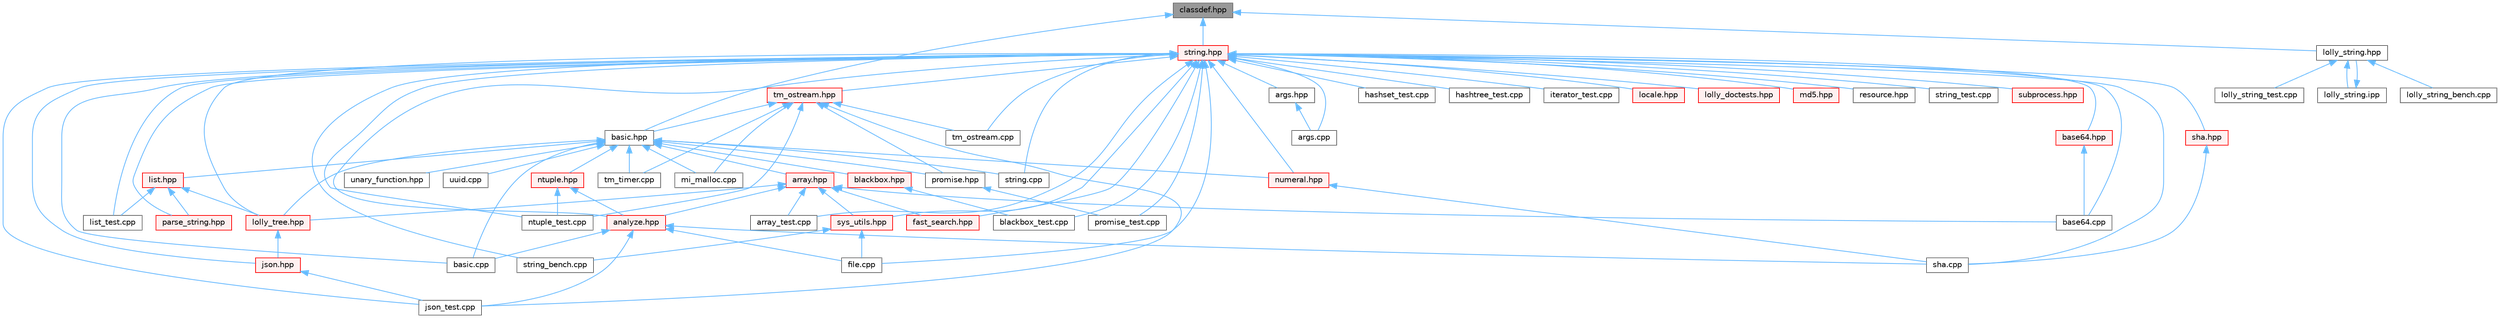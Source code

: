 digraph "classdef.hpp"
{
 // LATEX_PDF_SIZE
  bgcolor="transparent";
  edge [fontname=Helvetica,fontsize=10,labelfontname=Helvetica,labelfontsize=10];
  node [fontname=Helvetica,fontsize=10,shape=box,height=0.2,width=0.4];
  Node1 [id="Node000001",label="classdef.hpp",height=0.2,width=0.4,color="gray40", fillcolor="grey60", style="filled", fontcolor="black",tooltip=" "];
  Node1 -> Node2 [id="edge1_Node000001_Node000002",dir="back",color="steelblue1",style="solid",tooltip=" "];
  Node2 [id="Node000002",label="basic.hpp",height=0.2,width=0.4,color="grey40", fillcolor="white", style="filled",URL="$basic_8hpp.html",tooltip=" "];
  Node2 -> Node3 [id="edge2_Node000002_Node000003",dir="back",color="steelblue1",style="solid",tooltip=" "];
  Node3 [id="Node000003",label="array.hpp",height=0.2,width=0.4,color="red", fillcolor="#FFF0F0", style="filled",URL="$array_8hpp.html",tooltip=" "];
  Node3 -> Node4 [id="edge3_Node000003_Node000004",dir="back",color="steelblue1",style="solid",tooltip=" "];
  Node4 [id="Node000004",label="analyze.hpp",height=0.2,width=0.4,color="red", fillcolor="#FFF0F0", style="filled",URL="$analyze_8hpp.html",tooltip=" "];
  Node4 -> Node8 [id="edge4_Node000004_Node000008",dir="back",color="steelblue1",style="solid",tooltip=" "];
  Node8 [id="Node000008",label="basic.cpp",height=0.2,width=0.4,color="grey40", fillcolor="white", style="filled",URL="$basic_8cpp.html",tooltip=" "];
  Node4 -> Node10 [id="edge5_Node000004_Node000010",dir="back",color="steelblue1",style="solid",tooltip=" "];
  Node10 [id="Node000010",label="file.cpp",height=0.2,width=0.4,color="grey40", fillcolor="white", style="filled",URL="$file_8cpp.html",tooltip=" "];
  Node4 -> Node13 [id="edge6_Node000004_Node000013",dir="back",color="steelblue1",style="solid",tooltip=" "];
  Node13 [id="Node000013",label="json_test.cpp",height=0.2,width=0.4,color="grey40", fillcolor="white", style="filled",URL="$json__test_8cpp.html",tooltip=" "];
  Node4 -> Node18 [id="edge7_Node000004_Node000018",dir="back",color="steelblue1",style="solid",tooltip=" "];
  Node18 [id="Node000018",label="sha.cpp",height=0.2,width=0.4,color="grey40", fillcolor="white", style="filled",URL="$sha_8cpp.html",tooltip=" "];
  Node3 -> Node24 [id="edge8_Node000003_Node000024",dir="back",color="steelblue1",style="solid",tooltip=" "];
  Node24 [id="Node000024",label="array_test.cpp",height=0.2,width=0.4,color="grey40", fillcolor="white", style="filled",URL="$array__test_8cpp.html",tooltip=" "];
  Node3 -> Node25 [id="edge9_Node000003_Node000025",dir="back",color="steelblue1",style="solid",tooltip=" "];
  Node25 [id="Node000025",label="base64.cpp",height=0.2,width=0.4,color="grey40", fillcolor="white", style="filled",URL="$base64_8cpp.html",tooltip=" "];
  Node3 -> Node26 [id="edge10_Node000003_Node000026",dir="back",color="steelblue1",style="solid",tooltip=" "];
  Node26 [id="Node000026",label="fast_search.hpp",height=0.2,width=0.4,color="red", fillcolor="#FFF0F0", style="filled",URL="$fast__search_8hpp.html",tooltip=" "];
  Node3 -> Node28 [id="edge11_Node000003_Node000028",dir="back",color="steelblue1",style="solid",tooltip=" "];
  Node28 [id="Node000028",label="lolly_tree.hpp",height=0.2,width=0.4,color="red", fillcolor="#FFF0F0", style="filled",URL="$lolly__tree_8hpp.html",tooltip=" "];
  Node28 -> Node31 [id="edge12_Node000028_Node000031",dir="back",color="steelblue1",style="solid",tooltip=" "];
  Node31 [id="Node000031",label="json.hpp",height=0.2,width=0.4,color="red", fillcolor="#FFF0F0", style="filled",URL="$json_8hpp.html",tooltip=" "];
  Node31 -> Node13 [id="edge13_Node000031_Node000013",dir="back",color="steelblue1",style="solid",tooltip=" "];
  Node3 -> Node77 [id="edge14_Node000003_Node000077",dir="back",color="steelblue1",style="solid",tooltip=" "];
  Node77 [id="Node000077",label="sys_utils.hpp",height=0.2,width=0.4,color="red", fillcolor="#FFF0F0", style="filled",URL="$sys__utils_8hpp.html",tooltip=" "];
  Node77 -> Node10 [id="edge15_Node000077_Node000010",dir="back",color="steelblue1",style="solid",tooltip=" "];
  Node77 -> Node79 [id="edge16_Node000077_Node000079",dir="back",color="steelblue1",style="solid",tooltip=" "];
  Node79 [id="Node000079",label="string_bench.cpp",height=0.2,width=0.4,color="grey40", fillcolor="white", style="filled",URL="$string__bench_8cpp.html",tooltip=" "];
  Node2 -> Node8 [id="edge17_Node000002_Node000008",dir="back",color="steelblue1",style="solid",tooltip=" "];
  Node2 -> Node83 [id="edge18_Node000002_Node000083",dir="back",color="steelblue1",style="solid",tooltip=" "];
  Node83 [id="Node000083",label="blackbox.hpp",height=0.2,width=0.4,color="red", fillcolor="#FFF0F0", style="filled",URL="$blackbox_8hpp.html",tooltip=" "];
  Node83 -> Node47 [id="edge19_Node000083_Node000047",dir="back",color="steelblue1",style="solid",tooltip=" "];
  Node47 [id="Node000047",label="blackbox_test.cpp",height=0.2,width=0.4,color="grey40", fillcolor="white", style="filled",URL="$blackbox__test_8cpp.html",tooltip=" "];
  Node2 -> Node84 [id="edge20_Node000002_Node000084",dir="back",color="steelblue1",style="solid",tooltip=" "];
  Node84 [id="Node000084",label="list.hpp",height=0.2,width=0.4,color="red", fillcolor="#FFF0F0", style="filled",URL="$list_8hpp.html",tooltip=" "];
  Node84 -> Node54 [id="edge21_Node000084_Node000054",dir="back",color="steelblue1",style="solid",tooltip=" "];
  Node54 [id="Node000054",label="list_test.cpp",height=0.2,width=0.4,color="grey40", fillcolor="white", style="filled",URL="$list__test_8cpp.html",tooltip=" "];
  Node84 -> Node28 [id="edge22_Node000084_Node000028",dir="back",color="steelblue1",style="solid",tooltip=" "];
  Node84 -> Node101 [id="edge23_Node000084_Node000101",dir="back",color="steelblue1",style="solid",tooltip=" "];
  Node101 [id="Node000101",label="parse_string.hpp",height=0.2,width=0.4,color="red", fillcolor="#FFF0F0", style="filled",URL="$parse__string_8hpp.html",tooltip=" "];
  Node2 -> Node28 [id="edge24_Node000002_Node000028",dir="back",color="steelblue1",style="solid",tooltip=" "];
  Node2 -> Node102 [id="edge25_Node000002_Node000102",dir="back",color="steelblue1",style="solid",tooltip=" "];
  Node102 [id="Node000102",label="mi_malloc.cpp",height=0.2,width=0.4,color="grey40", fillcolor="white", style="filled",URL="$mi__malloc_8cpp.html",tooltip=" "];
  Node2 -> Node103 [id="edge26_Node000002_Node000103",dir="back",color="steelblue1",style="solid",tooltip=" "];
  Node103 [id="Node000103",label="ntuple.hpp",height=0.2,width=0.4,color="red", fillcolor="#FFF0F0", style="filled",URL="$ntuple_8hpp.html",tooltip=" "];
  Node103 -> Node4 [id="edge27_Node000103_Node000004",dir="back",color="steelblue1",style="solid",tooltip=" "];
  Node103 -> Node55 [id="edge28_Node000103_Node000055",dir="back",color="steelblue1",style="solid",tooltip=" "];
  Node55 [id="Node000055",label="ntuple_test.cpp",height=0.2,width=0.4,color="grey40", fillcolor="white", style="filled",URL="$ntuple__test_8cpp.html",tooltip=" "];
  Node2 -> Node104 [id="edge29_Node000002_Node000104",dir="back",color="steelblue1",style="solid",tooltip=" "];
  Node104 [id="Node000104",label="numeral.hpp",height=0.2,width=0.4,color="red", fillcolor="#FFF0F0", style="filled",URL="$numeral_8hpp.html",tooltip=" "];
  Node104 -> Node18 [id="edge30_Node000104_Node000018",dir="back",color="steelblue1",style="solid",tooltip=" "];
  Node2 -> Node105 [id="edge31_Node000002_Node000105",dir="back",color="steelblue1",style="solid",tooltip=" "];
  Node105 [id="Node000105",label="promise.hpp",height=0.2,width=0.4,color="grey40", fillcolor="white", style="filled",URL="$promise_8hpp.html",tooltip=" "];
  Node105 -> Node58 [id="edge32_Node000105_Node000058",dir="back",color="steelblue1",style="solid",tooltip=" "];
  Node58 [id="Node000058",label="promise_test.cpp",height=0.2,width=0.4,color="grey40", fillcolor="white", style="filled",URL="$promise__test_8cpp.html",tooltip=" "];
  Node2 -> Node106 [id="edge33_Node000002_Node000106",dir="back",color="steelblue1",style="solid",tooltip=" "];
  Node106 [id="Node000106",label="string.cpp",height=0.2,width=0.4,color="grey40", fillcolor="white", style="filled",URL="$string_8cpp.html",tooltip=" "];
  Node2 -> Node74 [id="edge34_Node000002_Node000074",dir="back",color="steelblue1",style="solid",tooltip=" "];
  Node74 [id="Node000074",label="tm_timer.cpp",height=0.2,width=0.4,color="grey40", fillcolor="white", style="filled",URL="$tm__timer_8cpp.html",tooltip=" "];
  Node2 -> Node107 [id="edge35_Node000002_Node000107",dir="back",color="steelblue1",style="solid",tooltip=" "];
  Node107 [id="Node000107",label="unary_function.hpp",height=0.2,width=0.4,color="grey40", fillcolor="white", style="filled",URL="$unary__function_8hpp.html",tooltip=" "];
  Node2 -> Node108 [id="edge36_Node000002_Node000108",dir="back",color="steelblue1",style="solid",tooltip=" "];
  Node108 [id="Node000108",label="uuid.cpp",height=0.2,width=0.4,color="grey40", fillcolor="white", style="filled",URL="$uuid_8cpp.html",tooltip=" "];
  Node1 -> Node109 [id="edge37_Node000001_Node000109",dir="back",color="steelblue1",style="solid",tooltip=" "];
  Node109 [id="Node000109",label="lolly_string.hpp",height=0.2,width=0.4,color="grey40", fillcolor="white", style="filled",URL="$lolly__string_8hpp.html",tooltip=" "];
  Node109 -> Node110 [id="edge38_Node000109_Node000110",dir="back",color="steelblue1",style="solid",tooltip=" "];
  Node110 [id="Node000110",label="lolly_string.ipp",height=0.2,width=0.4,color="grey40", fillcolor="white", style="filled",URL="$lolly__string_8ipp.html",tooltip=" "];
  Node110 -> Node109 [id="edge39_Node000110_Node000109",dir="back",color="steelblue1",style="solid",tooltip=" "];
  Node109 -> Node111 [id="edge40_Node000109_Node000111",dir="back",color="steelblue1",style="solid",tooltip=" "];
  Node111 [id="Node000111",label="lolly_string_bench.cpp",height=0.2,width=0.4,color="grey40", fillcolor="white", style="filled",URL="$lolly__string__bench_8cpp.html",tooltip=" "];
  Node109 -> Node112 [id="edge41_Node000109_Node000112",dir="back",color="steelblue1",style="solid",tooltip=" "];
  Node112 [id="Node000112",label="lolly_string_test.cpp",height=0.2,width=0.4,color="grey40", fillcolor="white", style="filled",URL="$lolly__string__test_8cpp.html",tooltip=" "];
  Node1 -> Node113 [id="edge42_Node000001_Node000113",dir="back",color="steelblue1",style="solid",tooltip=" "];
  Node113 [id="Node000113",label="string.hpp",height=0.2,width=0.4,color="red", fillcolor="#FFF0F0", style="filled",URL="$string_8hpp.html",tooltip=" "];
  Node113 -> Node4 [id="edge43_Node000113_Node000004",dir="back",color="steelblue1",style="solid",tooltip=" "];
  Node113 -> Node114 [id="edge44_Node000113_Node000114",dir="back",color="steelblue1",style="solid",tooltip=" "];
  Node114 [id="Node000114",label="args.cpp",height=0.2,width=0.4,color="grey40", fillcolor="white", style="filled",URL="$args_8cpp.html",tooltip=" "];
  Node113 -> Node115 [id="edge45_Node000113_Node000115",dir="back",color="steelblue1",style="solid",tooltip=" "];
  Node115 [id="Node000115",label="args.hpp",height=0.2,width=0.4,color="grey40", fillcolor="white", style="filled",URL="$args_8hpp.html",tooltip=" "];
  Node115 -> Node114 [id="edge46_Node000115_Node000114",dir="back",color="steelblue1",style="solid",tooltip=" "];
  Node113 -> Node24 [id="edge47_Node000113_Node000024",dir="back",color="steelblue1",style="solid",tooltip=" "];
  Node113 -> Node25 [id="edge48_Node000113_Node000025",dir="back",color="steelblue1",style="solid",tooltip=" "];
  Node113 -> Node116 [id="edge49_Node000113_Node000116",dir="back",color="steelblue1",style="solid",tooltip=" "];
  Node116 [id="Node000116",label="base64.hpp",height=0.2,width=0.4,color="red", fillcolor="#FFF0F0", style="filled",URL="$base64_8hpp.html",tooltip=" "];
  Node116 -> Node25 [id="edge50_Node000116_Node000025",dir="back",color="steelblue1",style="solid",tooltip=" "];
  Node113 -> Node8 [id="edge51_Node000113_Node000008",dir="back",color="steelblue1",style="solid",tooltip=" "];
  Node113 -> Node47 [id="edge52_Node000113_Node000047",dir="back",color="steelblue1",style="solid",tooltip=" "];
  Node113 -> Node26 [id="edge53_Node000113_Node000026",dir="back",color="steelblue1",style="solid",tooltip=" "];
  Node113 -> Node10 [id="edge54_Node000113_Node000010",dir="back",color="steelblue1",style="solid",tooltip=" "];
  Node113 -> Node51 [id="edge55_Node000113_Node000051",dir="back",color="steelblue1",style="solid",tooltip=" "];
  Node51 [id="Node000051",label="hashset_test.cpp",height=0.2,width=0.4,color="grey40", fillcolor="white", style="filled",URL="$hashset__test_8cpp.html",tooltip=" "];
  Node113 -> Node52 [id="edge56_Node000113_Node000052",dir="back",color="steelblue1",style="solid",tooltip=" "];
  Node52 [id="Node000052",label="hashtree_test.cpp",height=0.2,width=0.4,color="grey40", fillcolor="white", style="filled",URL="$hashtree__test_8cpp.html",tooltip=" "];
  Node113 -> Node53 [id="edge57_Node000113_Node000053",dir="back",color="steelblue1",style="solid",tooltip=" "];
  Node53 [id="Node000053",label="iterator_test.cpp",height=0.2,width=0.4,color="grey40", fillcolor="white", style="filled",URL="$iterator__test_8cpp.html",tooltip=" "];
  Node113 -> Node31 [id="edge58_Node000113_Node000031",dir="back",color="steelblue1",style="solid",tooltip=" "];
  Node113 -> Node13 [id="edge59_Node000113_Node000013",dir="back",color="steelblue1",style="solid",tooltip=" "];
  Node113 -> Node54 [id="edge60_Node000113_Node000054",dir="back",color="steelblue1",style="solid",tooltip=" "];
  Node113 -> Node117 [id="edge61_Node000113_Node000117",dir="back",color="steelblue1",style="solid",tooltip=" "];
  Node117 [id="Node000117",label="locale.hpp",height=0.2,width=0.4,color="red", fillcolor="#FFF0F0", style="filled",URL="$locale_8hpp.html",tooltip=" "];
  Node113 -> Node44 [id="edge62_Node000113_Node000044",dir="back",color="steelblue1",style="solid",tooltip=" "];
  Node44 [id="Node000044",label="lolly_doctests.hpp",height=0.2,width=0.4,color="red", fillcolor="#FFF0F0", style="filled",URL="$lolly__doctests_8hpp.html",tooltip=" "];
  Node113 -> Node28 [id="edge63_Node000113_Node000028",dir="back",color="steelblue1",style="solid",tooltip=" "];
  Node113 -> Node67 [id="edge64_Node000113_Node000067",dir="back",color="steelblue1",style="solid",tooltip=" "];
  Node67 [id="Node000067",label="md5.hpp",height=0.2,width=0.4,color="red", fillcolor="#FFF0F0", style="filled",URL="$md5_8hpp.html",tooltip=" "];
  Node113 -> Node55 [id="edge65_Node000113_Node000055",dir="back",color="steelblue1",style="solid",tooltip=" "];
  Node113 -> Node104 [id="edge66_Node000113_Node000104",dir="back",color="steelblue1",style="solid",tooltip=" "];
  Node113 -> Node101 [id="edge67_Node000113_Node000101",dir="back",color="steelblue1",style="solid",tooltip=" "];
  Node113 -> Node58 [id="edge68_Node000113_Node000058",dir="back",color="steelblue1",style="solid",tooltip=" "];
  Node113 -> Node96 [id="edge69_Node000113_Node000096",dir="back",color="steelblue1",style="solid",tooltip=" "];
  Node96 [id="Node000096",label="resource.hpp",height=0.2,width=0.4,color="grey40", fillcolor="white", style="filled",URL="$resource_8hpp.html",tooltip=" "];
  Node113 -> Node18 [id="edge70_Node000113_Node000018",dir="back",color="steelblue1",style="solid",tooltip=" "];
  Node113 -> Node68 [id="edge71_Node000113_Node000068",dir="back",color="steelblue1",style="solid",tooltip=" "];
  Node68 [id="Node000068",label="sha.hpp",height=0.2,width=0.4,color="red", fillcolor="#FFF0F0", style="filled",URL="$sha_8hpp.html",tooltip=" "];
  Node68 -> Node18 [id="edge72_Node000068_Node000018",dir="back",color="steelblue1",style="solid",tooltip=" "];
  Node113 -> Node106 [id="edge73_Node000113_Node000106",dir="back",color="steelblue1",style="solid",tooltip=" "];
  Node113 -> Node79 [id="edge74_Node000113_Node000079",dir="back",color="steelblue1",style="solid",tooltip=" "];
  Node113 -> Node60 [id="edge75_Node000113_Node000060",dir="back",color="steelblue1",style="solid",tooltip=" "];
  Node60 [id="Node000060",label="string_test.cpp",height=0.2,width=0.4,color="grey40", fillcolor="white", style="filled",URL="$string__test_8cpp.html",tooltip=" "];
  Node113 -> Node118 [id="edge76_Node000113_Node000118",dir="back",color="steelblue1",style="solid",tooltip=" "];
  Node118 [id="Node000118",label="subprocess.hpp",height=0.2,width=0.4,color="red", fillcolor="#FFF0F0", style="filled",URL="$subprocess_8hpp.html",tooltip=" "];
  Node113 -> Node77 [id="edge77_Node000113_Node000077",dir="back",color="steelblue1",style="solid",tooltip=" "];
  Node113 -> Node120 [id="edge78_Node000113_Node000120",dir="back",color="steelblue1",style="solid",tooltip=" "];
  Node120 [id="Node000120",label="tm_ostream.cpp",height=0.2,width=0.4,color="grey40", fillcolor="white", style="filled",URL="$tm__ostream_8cpp.html",tooltip=" "];
  Node113 -> Node121 [id="edge79_Node000113_Node000121",dir="back",color="steelblue1",style="solid",tooltip=" "];
  Node121 [id="Node000121",label="tm_ostream.hpp",height=0.2,width=0.4,color="red", fillcolor="#FFF0F0", style="filled",URL="$tm__ostream_8hpp.html",tooltip=" "];
  Node121 -> Node2 [id="edge80_Node000121_Node000002",dir="back",color="steelblue1",style="solid",tooltip=" "];
  Node121 -> Node13 [id="edge81_Node000121_Node000013",dir="back",color="steelblue1",style="solid",tooltip=" "];
  Node121 -> Node102 [id="edge82_Node000121_Node000102",dir="back",color="steelblue1",style="solid",tooltip=" "];
  Node121 -> Node55 [id="edge83_Node000121_Node000055",dir="back",color="steelblue1",style="solid",tooltip=" "];
  Node121 -> Node105 [id="edge84_Node000121_Node000105",dir="back",color="steelblue1",style="solid",tooltip=" "];
  Node121 -> Node120 [id="edge85_Node000121_Node000120",dir="back",color="steelblue1",style="solid",tooltip=" "];
  Node121 -> Node74 [id="edge86_Node000121_Node000074",dir="back",color="steelblue1",style="solid",tooltip=" "];
}
